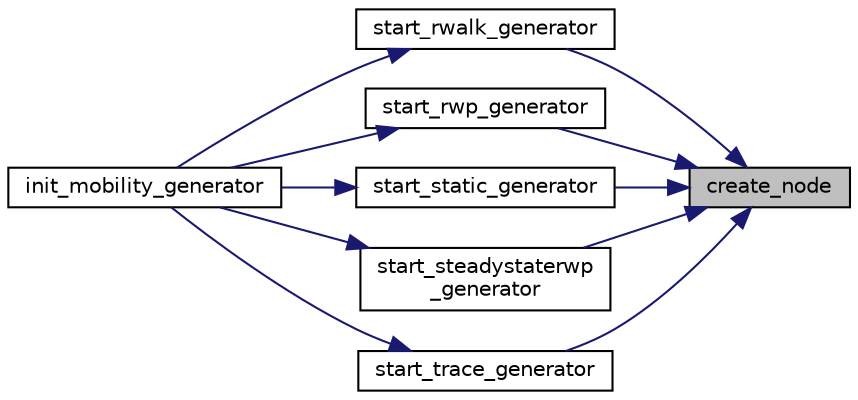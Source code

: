 digraph "create_node"
{
 // LATEX_PDF_SIZE
  edge [fontname="Helvetica",fontsize="10",labelfontname="Helvetica",labelfontsize="10"];
  node [fontname="Helvetica",fontsize="10",shape=record];
  rankdir="RL";
  Node1 [label="create_node",height=0.2,width=0.4,color="black", fillcolor="grey75", style="filled", fontcolor="black",tooltip="Creates a new #NodePtr by allocating the needed memory space for it."];
  Node1 -> Node2 [dir="back",color="midnightblue",fontsize="10",style="solid",fontname="Helvetica"];
  Node2 [label="start_rwalk_generator",height=0.2,width=0.4,color="black", fillcolor="white", style="filled",URL="$rwalk_8h.html#a9cba7649227fe0e171dcb4946334519f",tooltip="Start the RWALK model by setting the initial positions of each node then letting it sleep for a rando..."];
  Node2 -> Node3 [dir="back",color="midnightblue",fontsize="10",style="solid",fontname="Helvetica"];
  Node3 [label="init_mobility_generator",height=0.2,width=0.4,color="black", fillcolor="white", style="filled",URL="$omg_8h.html#a118a966b6f480158dc1f780fc33b2175",tooltip=" "];
  Node1 -> Node4 [dir="back",color="midnightblue",fontsize="10",style="solid",fontname="Helvetica"];
  Node4 [label="start_rwp_generator",height=0.2,width=0.4,color="black", fillcolor="white", style="filled",URL="$rwp_8h.html#a72215efc42f1cdb802be7c59844451e6",tooltip="Start the RWP model by setting the initial positions of each node then letting it sleep for a random ..."];
  Node4 -> Node3 [dir="back",color="midnightblue",fontsize="10",style="solid",fontname="Helvetica"];
  Node1 -> Node5 [dir="back",color="midnightblue",fontsize="10",style="solid",fontname="Helvetica"];
  Node5 [label="start_static_generator",height=0.2,width=0.4,color="black", fillcolor="white", style="filled",URL="$static_8h.html#a4072d2b86cc860ae48a1ef5df7ecd0a0",tooltip="Start the STATIC model by setting the initial position of each node."];
  Node5 -> Node3 [dir="back",color="midnightblue",fontsize="10",style="solid",fontname="Helvetica"];
  Node1 -> Node6 [dir="back",color="midnightblue",fontsize="10",style="solid",fontname="Helvetica"];
  Node6 [label="start_steadystaterwp\l_generator",height=0.2,width=0.4,color="black", fillcolor="white", style="filled",URL="$steadystaterwp_8h.html#a920cbdacdb6b17a20c543cbf248fa09e",tooltip=" "];
  Node6 -> Node3 [dir="back",color="midnightblue",fontsize="10",style="solid",fontname="Helvetica"];
  Node1 -> Node7 [dir="back",color="midnightblue",fontsize="10",style="solid",fontname="Helvetica"];
  Node7 [label="start_trace_generator",height=0.2,width=0.4,color="black", fillcolor="white", style="filled",URL="$trace_8h.html#a4defec3e73acf83d808fe6b7c906dbcb",tooltip=" "];
  Node7 -> Node3 [dir="back",color="midnightblue",fontsize="10",style="solid",fontname="Helvetica"];
}
